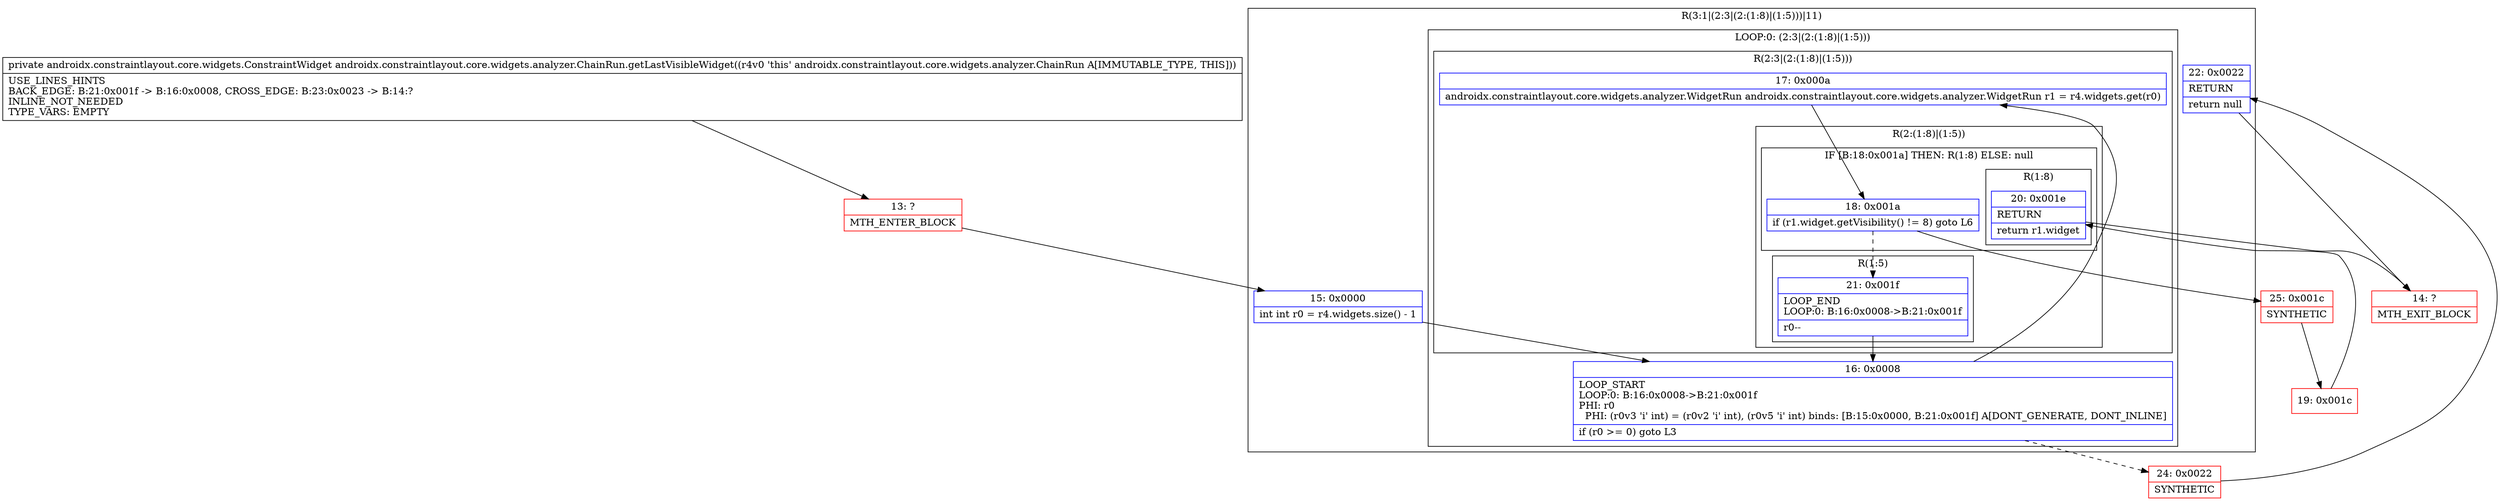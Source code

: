 digraph "CFG forandroidx.constraintlayout.core.widgets.analyzer.ChainRun.getLastVisibleWidget()Landroidx\/constraintlayout\/core\/widgets\/ConstraintWidget;" {
subgraph cluster_Region_1025211630 {
label = "R(3:1|(2:3|(2:(1:8)|(1:5)))|11)";
node [shape=record,color=blue];
Node_15 [shape=record,label="{15\:\ 0x0000|int int r0 = r4.widgets.size() \- 1\l}"];
subgraph cluster_LoopRegion_518391946 {
label = "LOOP:0: (2:3|(2:(1:8)|(1:5)))";
node [shape=record,color=blue];
Node_16 [shape=record,label="{16\:\ 0x0008|LOOP_START\lLOOP:0: B:16:0x0008\-\>B:21:0x001f\lPHI: r0 \l  PHI: (r0v3 'i' int) = (r0v2 'i' int), (r0v5 'i' int) binds: [B:15:0x0000, B:21:0x001f] A[DONT_GENERATE, DONT_INLINE]\l|if (r0 \>= 0) goto L3\l}"];
subgraph cluster_Region_1868828061 {
label = "R(2:3|(2:(1:8)|(1:5)))";
node [shape=record,color=blue];
Node_17 [shape=record,label="{17\:\ 0x000a|androidx.constraintlayout.core.widgets.analyzer.WidgetRun androidx.constraintlayout.core.widgets.analyzer.WidgetRun r1 = r4.widgets.get(r0)\l}"];
subgraph cluster_Region_1068977268 {
label = "R(2:(1:8)|(1:5))";
node [shape=record,color=blue];
subgraph cluster_IfRegion_167698579 {
label = "IF [B:18:0x001a] THEN: R(1:8) ELSE: null";
node [shape=record,color=blue];
Node_18 [shape=record,label="{18\:\ 0x001a|if (r1.widget.getVisibility() != 8) goto L6\l}"];
subgraph cluster_Region_670174078 {
label = "R(1:8)";
node [shape=record,color=blue];
Node_20 [shape=record,label="{20\:\ 0x001e|RETURN\l|return r1.widget\l}"];
}
}
subgraph cluster_Region_148560364 {
label = "R(1:5)";
node [shape=record,color=blue];
Node_21 [shape=record,label="{21\:\ 0x001f|LOOP_END\lLOOP:0: B:16:0x0008\-\>B:21:0x001f\l|r0\-\-\l}"];
}
}
}
}
Node_22 [shape=record,label="{22\:\ 0x0022|RETURN\l|return null\l}"];
}
Node_13 [shape=record,color=red,label="{13\:\ ?|MTH_ENTER_BLOCK\l}"];
Node_25 [shape=record,color=red,label="{25\:\ 0x001c|SYNTHETIC\l}"];
Node_19 [shape=record,color=red,label="{19\:\ 0x001c}"];
Node_14 [shape=record,color=red,label="{14\:\ ?|MTH_EXIT_BLOCK\l}"];
Node_24 [shape=record,color=red,label="{24\:\ 0x0022|SYNTHETIC\l}"];
MethodNode[shape=record,label="{private androidx.constraintlayout.core.widgets.ConstraintWidget androidx.constraintlayout.core.widgets.analyzer.ChainRun.getLastVisibleWidget((r4v0 'this' androidx.constraintlayout.core.widgets.analyzer.ChainRun A[IMMUTABLE_TYPE, THIS]))  | USE_LINES_HINTS\lBACK_EDGE: B:21:0x001f \-\> B:16:0x0008, CROSS_EDGE: B:23:0x0023 \-\> B:14:?\lINLINE_NOT_NEEDED\lTYPE_VARS: EMPTY\l}"];
MethodNode -> Node_13;Node_15 -> Node_16;
Node_16 -> Node_17;
Node_16 -> Node_24[style=dashed];
Node_17 -> Node_18;
Node_18 -> Node_21[style=dashed];
Node_18 -> Node_25;
Node_20 -> Node_14;
Node_21 -> Node_16;
Node_22 -> Node_14;
Node_13 -> Node_15;
Node_25 -> Node_19;
Node_19 -> Node_20;
Node_24 -> Node_22;
}

